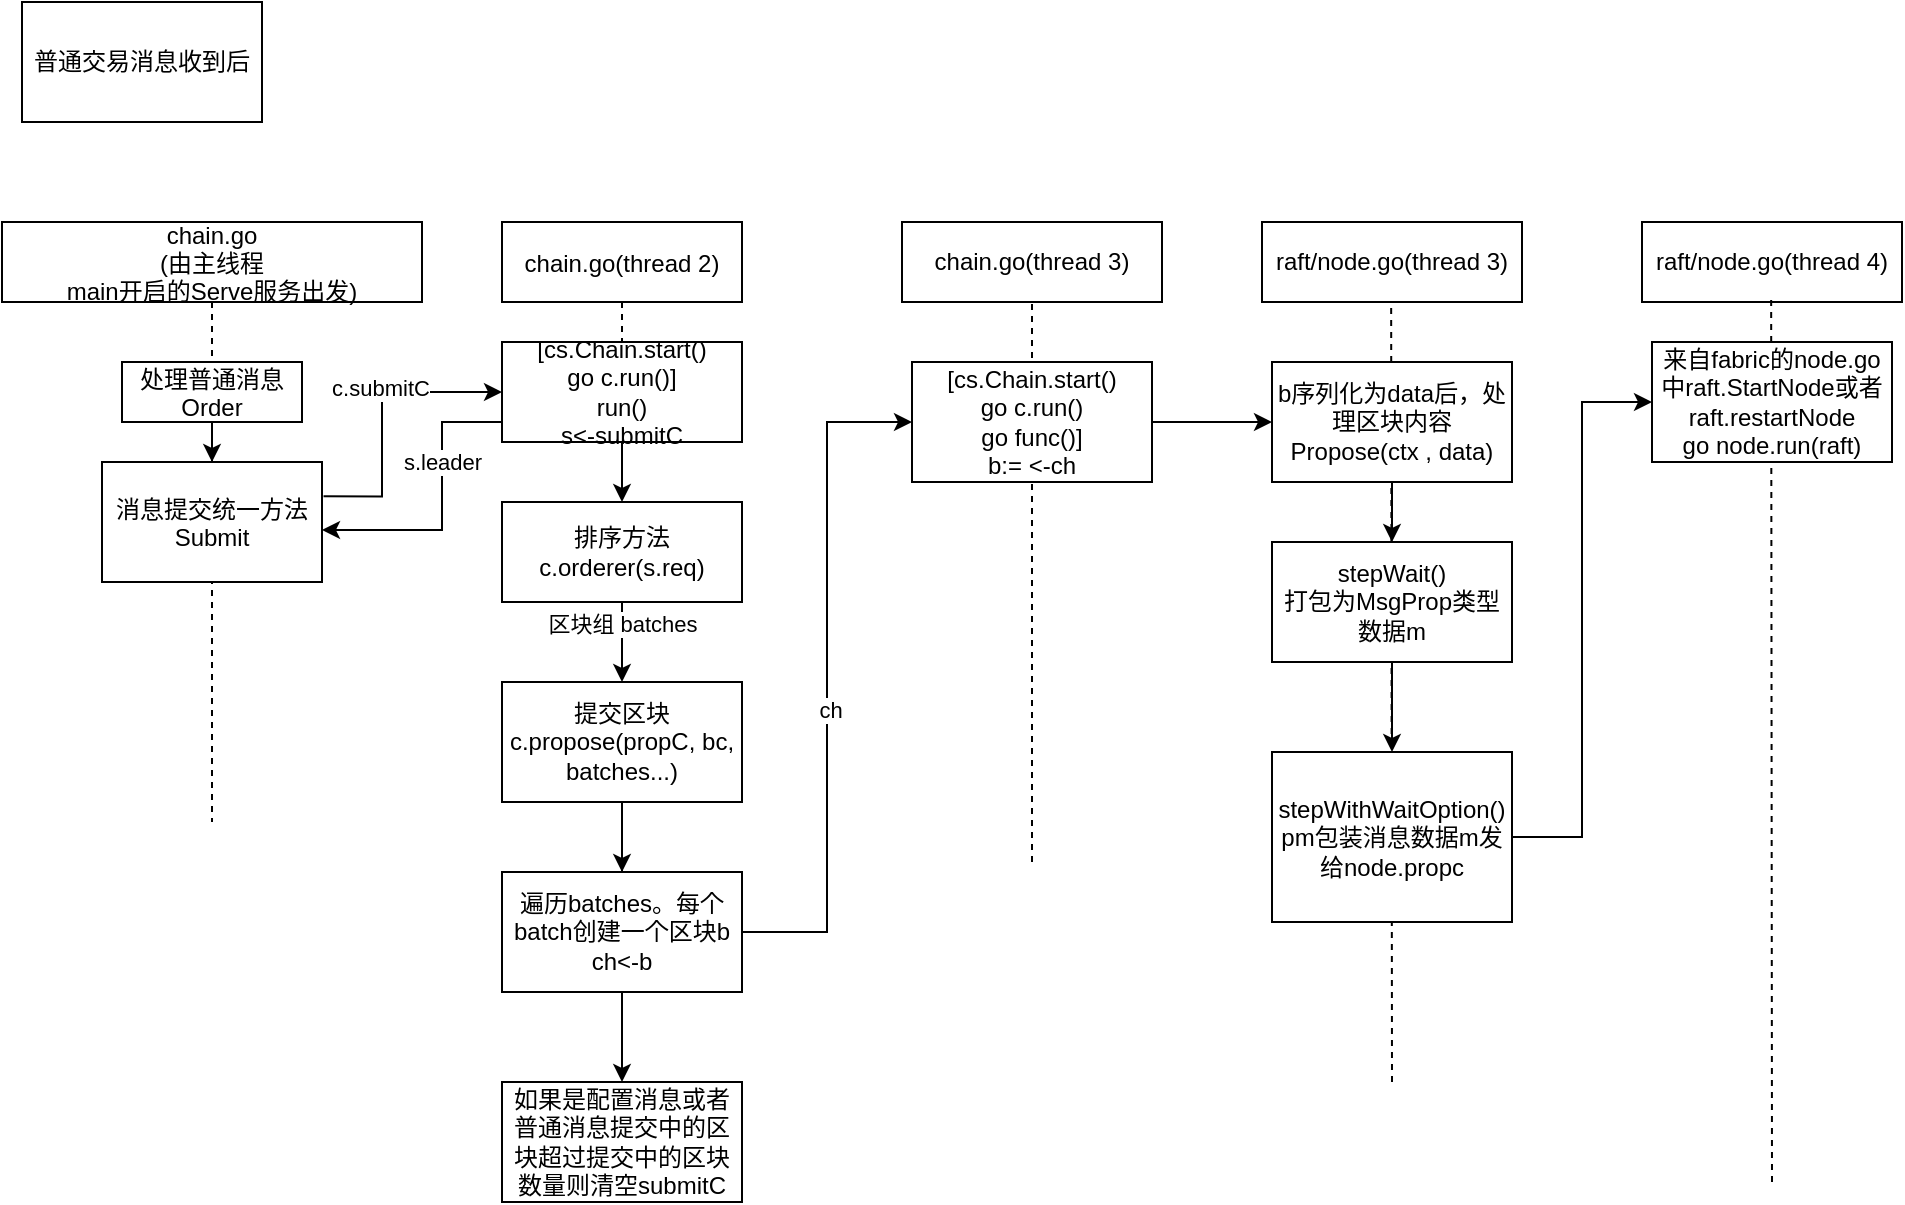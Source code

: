 <mxfile version="18.0.6" type="github">
  <diagram id="kgpKYQtTHZ0yAKxKKP6v" name="Page-1">
    <mxGraphModel dx="1185" dy="635" grid="1" gridSize="10" guides="1" tooltips="1" connect="1" arrows="1" fold="1" page="1" pageScale="1" pageWidth="850" pageHeight="1100" math="0" shadow="0">
      <root>
        <mxCell id="0" />
        <mxCell id="1" parent="0" />
        <mxCell id="3nuBFxr9cyL0pnOWT2aG-1" value="chain.go&#xa;(由主线程&#xa;main开启的Serve服务出发)" style="shape=umlLifeline;perimeter=lifelinePerimeter;container=1;collapsible=0;recursiveResize=0;rounded=0;shadow=0;strokeWidth=1;" parent="1" vertex="1">
          <mxGeometry x="10" y="160" width="210" height="300" as="geometry" />
        </mxCell>
        <mxCell id="O9rQm846-6DMJeRLNn3o-19" style="edgeStyle=orthogonalEdgeStyle;rounded=0;orthogonalLoop=1;jettySize=auto;html=1;entryX=0.503;entryY=0.402;entryDx=0;entryDy=0;entryPerimeter=0;" edge="1" parent="3nuBFxr9cyL0pnOWT2aG-1" source="3nuBFxr9cyL0pnOWT2aG-2" target="3nuBFxr9cyL0pnOWT2aG-1">
          <mxGeometry relative="1" as="geometry" />
        </mxCell>
        <mxCell id="3nuBFxr9cyL0pnOWT2aG-2" value="处理普通消息&#xa;Order" style="points=[];perimeter=orthogonalPerimeter;rounded=0;shadow=0;strokeWidth=1;" parent="3nuBFxr9cyL0pnOWT2aG-1" vertex="1">
          <mxGeometry x="60" y="70" width="90" height="30" as="geometry" />
        </mxCell>
        <mxCell id="O9rQm846-6DMJeRLNn3o-5" value="消息提交统一方法&#xa;Submit" style="points=[];perimeter=orthogonalPerimeter;rounded=0;shadow=0;strokeWidth=1;" vertex="1" parent="3nuBFxr9cyL0pnOWT2aG-1">
          <mxGeometry x="50" y="120" width="110" height="60" as="geometry" />
        </mxCell>
        <mxCell id="3nuBFxr9cyL0pnOWT2aG-5" value="chain.go(thread 2)" style="shape=umlLifeline;perimeter=lifelinePerimeter;container=1;collapsible=0;recursiveResize=0;rounded=0;shadow=0;strokeWidth=1;" parent="1" vertex="1">
          <mxGeometry x="260" y="160" width="120" height="325" as="geometry" />
        </mxCell>
        <mxCell id="O9rQm846-6DMJeRLNn3o-24" value="" style="edgeStyle=orthogonalEdgeStyle;rounded=0;orthogonalLoop=1;jettySize=auto;html=1;" edge="1" parent="3nuBFxr9cyL0pnOWT2aG-5" source="O9rQm846-6DMJeRLNn3o-17" target="O9rQm846-6DMJeRLNn3o-23">
          <mxGeometry relative="1" as="geometry" />
        </mxCell>
        <mxCell id="O9rQm846-6DMJeRLNn3o-17" value="[cs.Chain.start()&lt;br&gt;go c.run()]&lt;br&gt;run()&lt;br&gt;s&amp;lt;-submitC" style="whiteSpace=wrap;html=1;rounded=0;shadow=0;strokeWidth=1;" vertex="1" parent="3nuBFxr9cyL0pnOWT2aG-5">
          <mxGeometry y="60" width="120" height="50" as="geometry" />
        </mxCell>
        <mxCell id="O9rQm846-6DMJeRLNn3o-30" value="" style="edgeStyle=orthogonalEdgeStyle;rounded=0;orthogonalLoop=1;jettySize=auto;html=1;" edge="1" parent="3nuBFxr9cyL0pnOWT2aG-5" source="O9rQm846-6DMJeRLNn3o-23" target="O9rQm846-6DMJeRLNn3o-29">
          <mxGeometry relative="1" as="geometry" />
        </mxCell>
        <mxCell id="O9rQm846-6DMJeRLNn3o-31" value="区块组 batches" style="edgeLabel;html=1;align=center;verticalAlign=middle;resizable=0;points=[];" vertex="1" connectable="0" parent="O9rQm846-6DMJeRLNn3o-30">
          <mxGeometry x="-0.445" relative="1" as="geometry">
            <mxPoint as="offset" />
          </mxGeometry>
        </mxCell>
        <mxCell id="O9rQm846-6DMJeRLNn3o-23" value="排序方法&lt;br&gt;c.orderer(s.req)" style="whiteSpace=wrap;html=1;rounded=0;shadow=0;strokeWidth=1;" vertex="1" parent="3nuBFxr9cyL0pnOWT2aG-5">
          <mxGeometry y="140" width="120" height="50" as="geometry" />
        </mxCell>
        <mxCell id="O9rQm846-6DMJeRLNn3o-29" value="提交区块&lt;br&gt;c.propose(propC, bc, batches...)" style="whiteSpace=wrap;html=1;rounded=0;shadow=0;strokeWidth=1;" vertex="1" parent="3nuBFxr9cyL0pnOWT2aG-5">
          <mxGeometry y="230" width="120" height="60" as="geometry" />
        </mxCell>
        <mxCell id="O9rQm846-6DMJeRLNn3o-1" value="普通交易消息收到后" style="rounded=0;whiteSpace=wrap;html=1;" vertex="1" parent="1">
          <mxGeometry x="20" y="50" width="120" height="60" as="geometry" />
        </mxCell>
        <mxCell id="O9rQm846-6DMJeRLNn3o-18" value="" style="edgeStyle=orthogonalEdgeStyle;rounded=0;orthogonalLoop=1;jettySize=auto;html=1;entryX=0;entryY=0.5;entryDx=0;entryDy=0;exitX=1.007;exitY=0.286;exitDx=0;exitDy=0;exitPerimeter=0;" edge="1" parent="1" source="O9rQm846-6DMJeRLNn3o-5" target="O9rQm846-6DMJeRLNn3o-17">
          <mxGeometry relative="1" as="geometry">
            <mxPoint x="110" y="290" as="sourcePoint" />
            <Array as="points">
              <mxPoint x="200" y="297" />
              <mxPoint x="200" y="245" />
            </Array>
          </mxGeometry>
        </mxCell>
        <mxCell id="O9rQm846-6DMJeRLNn3o-28" value="c.submitC" style="edgeLabel;html=1;align=center;verticalAlign=middle;resizable=0;points=[];" vertex="1" connectable="0" parent="O9rQm846-6DMJeRLNn3o-18">
          <mxGeometry x="-0.103" y="1" relative="1" as="geometry">
            <mxPoint y="-20" as="offset" />
          </mxGeometry>
        </mxCell>
        <mxCell id="O9rQm846-6DMJeRLNn3o-21" style="edgeStyle=orthogonalEdgeStyle;rounded=0;orthogonalLoop=1;jettySize=auto;html=1;" edge="1" parent="1" source="O9rQm846-6DMJeRLNn3o-17">
          <mxGeometry relative="1" as="geometry">
            <mxPoint x="170" y="314" as="targetPoint" />
            <Array as="points">
              <mxPoint x="230" y="260" />
              <mxPoint x="230" y="314" />
            </Array>
          </mxGeometry>
        </mxCell>
        <mxCell id="O9rQm846-6DMJeRLNn3o-22" value="s.leader" style="edgeLabel;html=1;align=center;verticalAlign=middle;resizable=0;points=[];" vertex="1" connectable="0" parent="O9rQm846-6DMJeRLNn3o-21">
          <mxGeometry x="-0.311" y="-1" relative="1" as="geometry">
            <mxPoint x="1" as="offset" />
          </mxGeometry>
        </mxCell>
        <mxCell id="O9rQm846-6DMJeRLNn3o-51" value="" style="edgeStyle=orthogonalEdgeStyle;rounded=0;orthogonalLoop=1;jettySize=auto;html=1;" edge="1" parent="1" source="O9rQm846-6DMJeRLNn3o-32" target="O9rQm846-6DMJeRLNn3o-50">
          <mxGeometry relative="1" as="geometry" />
        </mxCell>
        <mxCell id="O9rQm846-6DMJeRLNn3o-53" style="edgeStyle=orthogonalEdgeStyle;rounded=0;orthogonalLoop=1;jettySize=auto;html=1;entryX=0;entryY=0.5;entryDx=0;entryDy=0;" edge="1" parent="1" source="O9rQm846-6DMJeRLNn3o-32" target="O9rQm846-6DMJeRLNn3o-52">
          <mxGeometry relative="1" as="geometry" />
        </mxCell>
        <mxCell id="O9rQm846-6DMJeRLNn3o-54" value="ch" style="edgeLabel;html=1;align=center;verticalAlign=middle;resizable=0;points=[];" vertex="1" connectable="0" parent="O9rQm846-6DMJeRLNn3o-53">
          <mxGeometry x="-0.093" y="-1" relative="1" as="geometry">
            <mxPoint as="offset" />
          </mxGeometry>
        </mxCell>
        <mxCell id="O9rQm846-6DMJeRLNn3o-32" value="遍历batches。每个batch创建一个区块b&lt;br&gt;ch&amp;lt;-b" style="whiteSpace=wrap;html=1;rounded=0;shadow=0;strokeWidth=1;" vertex="1" parent="1">
          <mxGeometry x="260" y="485" width="120" height="60" as="geometry" />
        </mxCell>
        <mxCell id="O9rQm846-6DMJeRLNn3o-33" value="" style="edgeStyle=orthogonalEdgeStyle;rounded=0;orthogonalLoop=1;jettySize=auto;html=1;" edge="1" parent="1" source="O9rQm846-6DMJeRLNn3o-29" target="O9rQm846-6DMJeRLNn3o-32">
          <mxGeometry relative="1" as="geometry" />
        </mxCell>
        <mxCell id="O9rQm846-6DMJeRLNn3o-42" value="&lt;span style=&quot;&quot;&gt;chain.go(thread 3)&lt;/span&gt;" style="rounded=0;whiteSpace=wrap;html=1;" vertex="1" parent="1">
          <mxGeometry x="460" y="160" width="130" height="40" as="geometry" />
        </mxCell>
        <mxCell id="O9rQm846-6DMJeRLNn3o-49" value="" style="endArrow=none;dashed=1;html=1;rounded=0;entryX=0.5;entryY=1;entryDx=0;entryDy=0;" edge="1" parent="1" target="O9rQm846-6DMJeRLNn3o-42">
          <mxGeometry width="50" height="50" relative="1" as="geometry">
            <mxPoint x="525" y="480" as="sourcePoint" />
            <mxPoint x="570" y="220" as="targetPoint" />
          </mxGeometry>
        </mxCell>
        <mxCell id="O9rQm846-6DMJeRLNn3o-50" value="如果是配置消息或者普通消息提交中的区块超过提交中的区块数量则清空submitC" style="whiteSpace=wrap;html=1;rounded=0;shadow=0;strokeWidth=1;" vertex="1" parent="1">
          <mxGeometry x="260" y="590" width="120" height="60" as="geometry" />
        </mxCell>
        <mxCell id="O9rQm846-6DMJeRLNn3o-61" value="" style="edgeStyle=orthogonalEdgeStyle;rounded=0;orthogonalLoop=1;jettySize=auto;html=1;" edge="1" parent="1" source="O9rQm846-6DMJeRLNn3o-52" target="O9rQm846-6DMJeRLNn3o-60">
          <mxGeometry relative="1" as="geometry" />
        </mxCell>
        <mxCell id="O9rQm846-6DMJeRLNn3o-52" value="&lt;span style=&quot;&quot;&gt;[cs.Chain.start()&lt;/span&gt;&lt;br style=&quot;&quot;&gt;&lt;span style=&quot;&quot;&gt;go c.run()&lt;br&gt;go func()]&lt;br&gt;b:= &amp;lt;-ch&lt;br&gt;&lt;/span&gt;" style="rounded=0;whiteSpace=wrap;html=1;" vertex="1" parent="1">
          <mxGeometry x="465" y="230" width="120" height="60" as="geometry" />
        </mxCell>
        <mxCell id="O9rQm846-6DMJeRLNn3o-57" value="&lt;span style=&quot;&quot;&gt;raft/node.go(thread 3)&lt;/span&gt;" style="rounded=0;whiteSpace=wrap;html=1;" vertex="1" parent="1">
          <mxGeometry x="640" y="160" width="130" height="40" as="geometry" />
        </mxCell>
        <mxCell id="O9rQm846-6DMJeRLNn3o-59" value="" style="endArrow=none;dashed=1;html=1;rounded=0;entryX=0.5;entryY=1;entryDx=0;entryDy=0;startArrow=none;" edge="1" parent="1">
          <mxGeometry width="50" height="50" relative="1" as="geometry">
            <mxPoint x="705" y="590" as="sourcePoint" />
            <mxPoint x="704.58" y="200" as="targetPoint" />
          </mxGeometry>
        </mxCell>
        <mxCell id="O9rQm846-6DMJeRLNn3o-63" value="" style="edgeStyle=orthogonalEdgeStyle;rounded=0;orthogonalLoop=1;jettySize=auto;html=1;" edge="1" parent="1" source="O9rQm846-6DMJeRLNn3o-60" target="O9rQm846-6DMJeRLNn3o-62">
          <mxGeometry relative="1" as="geometry" />
        </mxCell>
        <mxCell id="O9rQm846-6DMJeRLNn3o-60" value="b序列化为data后，处理区块内容&lt;br&gt;Propose(ctx , data)" style="whiteSpace=wrap;html=1;rounded=0;" vertex="1" parent="1">
          <mxGeometry x="645" y="230" width="120" height="60" as="geometry" />
        </mxCell>
        <mxCell id="O9rQm846-6DMJeRLNn3o-65" value="" style="edgeStyle=orthogonalEdgeStyle;rounded=0;orthogonalLoop=1;jettySize=auto;html=1;" edge="1" parent="1" source="O9rQm846-6DMJeRLNn3o-62" target="O9rQm846-6DMJeRLNn3o-64">
          <mxGeometry relative="1" as="geometry" />
        </mxCell>
        <mxCell id="O9rQm846-6DMJeRLNn3o-62" value="stepWait()&lt;br&gt;打包为MsgProp类型数据m" style="whiteSpace=wrap;html=1;rounded=0;" vertex="1" parent="1">
          <mxGeometry x="645" y="320" width="120" height="60" as="geometry" />
        </mxCell>
        <mxCell id="O9rQm846-6DMJeRLNn3o-70" value="" style="edgeStyle=orthogonalEdgeStyle;rounded=0;orthogonalLoop=1;jettySize=auto;html=1;entryX=0;entryY=0.5;entryDx=0;entryDy=0;" edge="1" parent="1" source="O9rQm846-6DMJeRLNn3o-64" target="O9rQm846-6DMJeRLNn3o-69">
          <mxGeometry relative="1" as="geometry" />
        </mxCell>
        <mxCell id="O9rQm846-6DMJeRLNn3o-64" value="stepWithWaitOption()&lt;br&gt;pm包装消息数据m发给node.propc" style="whiteSpace=wrap;html=1;rounded=0;" vertex="1" parent="1">
          <mxGeometry x="645" y="425" width="120" height="85" as="geometry" />
        </mxCell>
        <mxCell id="O9rQm846-6DMJeRLNn3o-67" value="&lt;span style=&quot;&quot;&gt;raft/node.go(thread 4)&lt;/span&gt;" style="rounded=0;whiteSpace=wrap;html=1;" vertex="1" parent="1">
          <mxGeometry x="830" y="160" width="130" height="40" as="geometry" />
        </mxCell>
        <mxCell id="O9rQm846-6DMJeRLNn3o-68" value="" style="endArrow=none;dashed=1;html=1;rounded=0;entryX=0.5;entryY=1;entryDx=0;entryDy=0;startArrow=none;" edge="1" parent="1">
          <mxGeometry width="50" height="50" relative="1" as="geometry">
            <mxPoint x="895" y="640" as="sourcePoint" />
            <mxPoint x="894.58" y="197.5" as="targetPoint" />
          </mxGeometry>
        </mxCell>
        <mxCell id="O9rQm846-6DMJeRLNn3o-69" value="来自fabric的node.go中raft.StartNode或者raft.restartNode&lt;br&gt;go node.run(raft)" style="whiteSpace=wrap;html=1;rounded=0;" vertex="1" parent="1">
          <mxGeometry x="835" y="220" width="120" height="60" as="geometry" />
        </mxCell>
      </root>
    </mxGraphModel>
  </diagram>
</mxfile>

